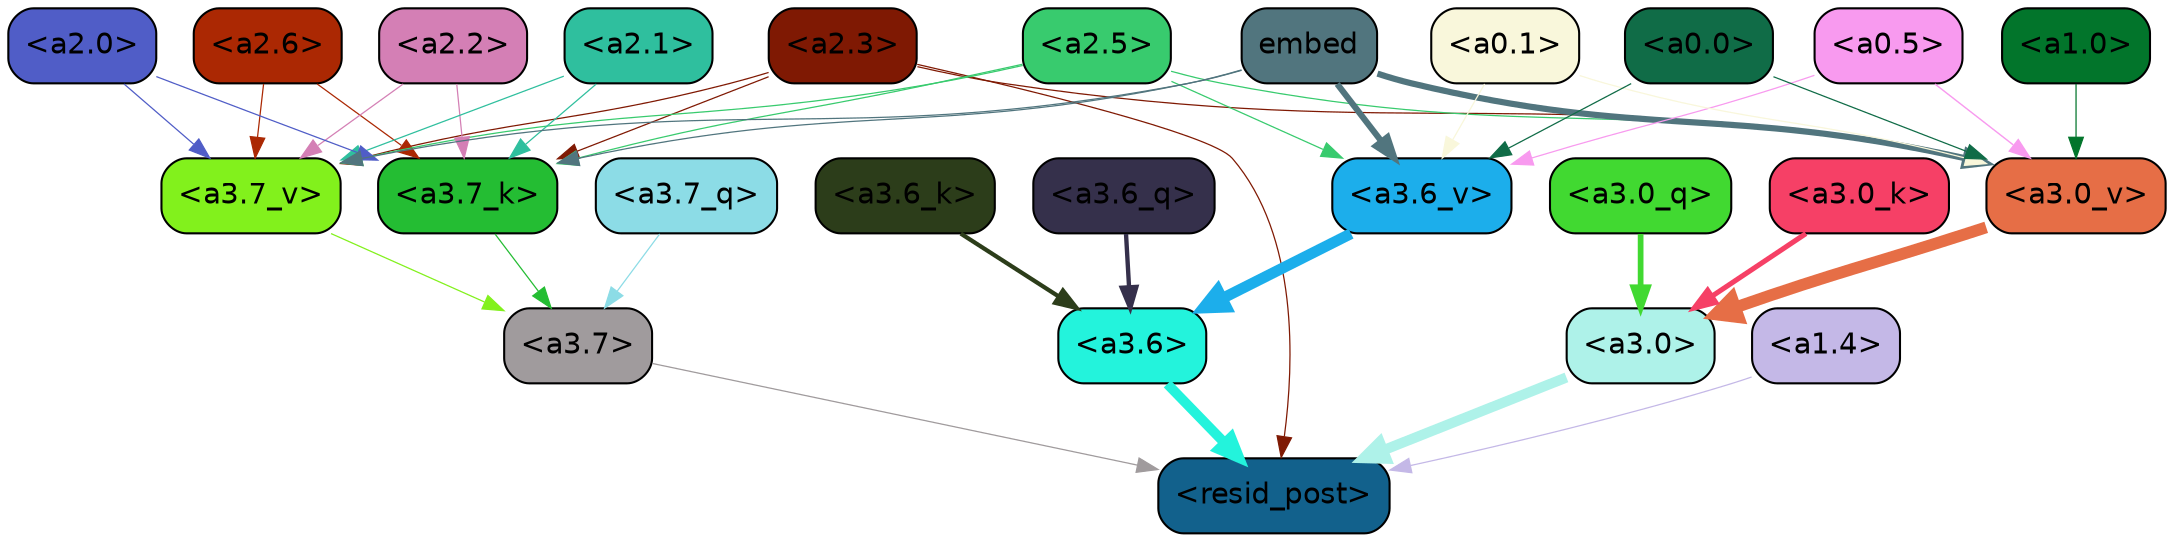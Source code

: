 strict digraph "" {
	graph [bgcolor=transparent,
		layout=dot,
		overlap=false,
		splines=true
	];
	"<a3.7>"	[color=black,
		fillcolor="#a09b9d",
		fontname=Helvetica,
		shape=box,
		style="filled, rounded"];
	"<resid_post>"	[color=black,
		fillcolor="#12618c",
		fontname=Helvetica,
		shape=box,
		style="filled, rounded"];
	"<a3.7>" -> "<resid_post>"	[color="#a09b9d",
		penwidth=0.6];
	"<a3.6>"	[color=black,
		fillcolor="#23f3dc",
		fontname=Helvetica,
		shape=box,
		style="filled, rounded"];
	"<a3.6>" -> "<resid_post>"	[color="#23f3dc",
		penwidth=4.753257989883423];
	"<a3.0>"	[color=black,
		fillcolor="#aef2e9",
		fontname=Helvetica,
		shape=box,
		style="filled, rounded"];
	"<a3.0>" -> "<resid_post>"	[color="#aef2e9",
		penwidth=4.90053927898407];
	"<a2.3>"	[color=black,
		fillcolor="#7f1903",
		fontname=Helvetica,
		shape=box,
		style="filled, rounded"];
	"<a2.3>" -> "<resid_post>"	[color="#7f1903",
		penwidth=0.6];
	"<a3.7_k>"	[color=black,
		fillcolor="#24bd33",
		fontname=Helvetica,
		shape=box,
		style="filled, rounded"];
	"<a2.3>" -> "<a3.7_k>"	[color="#7f1903",
		penwidth=0.6];
	"<a3.7_v>"	[color=black,
		fillcolor="#82f11c",
		fontname=Helvetica,
		shape=box,
		style="filled, rounded"];
	"<a2.3>" -> "<a3.7_v>"	[color="#7f1903",
		penwidth=0.6];
	"<a3.0_v>"	[color=black,
		fillcolor="#e66e46",
		fontname=Helvetica,
		shape=box,
		style="filled, rounded"];
	"<a2.3>" -> "<a3.0_v>"	[color="#7f1903",
		penwidth=0.6];
	"<a1.4>"	[color=black,
		fillcolor="#c4b8e7",
		fontname=Helvetica,
		shape=box,
		style="filled, rounded"];
	"<a1.4>" -> "<resid_post>"	[color="#c4b8e7",
		penwidth=0.6];
	"<a3.7_q>"	[color=black,
		fillcolor="#8cdce6",
		fontname=Helvetica,
		shape=box,
		style="filled, rounded"];
	"<a3.7_q>" -> "<a3.7>"	[color="#8cdce6",
		penwidth=0.6];
	"<a3.6_q>"	[color=black,
		fillcolor="#35304b",
		fontname=Helvetica,
		shape=box,
		style="filled, rounded"];
	"<a3.6_q>" -> "<a3.6>"	[color="#35304b",
		penwidth=2.091020345687866];
	"<a3.0_q>"	[color=black,
		fillcolor="#41d931",
		fontname=Helvetica,
		shape=box,
		style="filled, rounded"];
	"<a3.0_q>" -> "<a3.0>"	[color="#41d931",
		penwidth=2.7421876192092896];
	"<a3.7_k>" -> "<a3.7>"	[color="#24bd33",
		penwidth=0.6];
	"<a3.6_k>"	[color=black,
		fillcolor="#2c3d1a",
		fontname=Helvetica,
		shape=box,
		style="filled, rounded"];
	"<a3.6_k>" -> "<a3.6>"	[color="#2c3d1a",
		penwidth=2.048597991466522];
	"<a3.0_k>"	[color=black,
		fillcolor="#f64066",
		fontname=Helvetica,
		shape=box,
		style="filled, rounded"];
	"<a3.0_k>" -> "<a3.0>"	[color="#f64066",
		penwidth=2.476402521133423];
	"<a3.7_v>" -> "<a3.7>"	[color="#82f11c",
		penwidth=0.6];
	"<a3.6_v>"	[color=black,
		fillcolor="#1caeeb",
		fontname=Helvetica,
		shape=box,
		style="filled, rounded"];
	"<a3.6_v>" -> "<a3.6>"	[color="#1caeeb",
		penwidth=5.2550448179244995];
	"<a3.0_v>" -> "<a3.0>"	[color="#e66e46",
		penwidth=5.652270674705505];
	"<a2.6>"	[color=black,
		fillcolor="#ab2803",
		fontname=Helvetica,
		shape=box,
		style="filled, rounded"];
	"<a2.6>" -> "<a3.7_k>"	[color="#ab2803",
		penwidth=0.6];
	"<a2.6>" -> "<a3.7_v>"	[color="#ab2803",
		penwidth=0.6];
	"<a2.5>"	[color=black,
		fillcolor="#38cb6e",
		fontname=Helvetica,
		shape=box,
		style="filled, rounded"];
	"<a2.5>" -> "<a3.7_k>"	[color="#38cb6e",
		penwidth=0.6];
	"<a2.5>" -> "<a3.7_v>"	[color="#38cb6e",
		penwidth=0.6];
	"<a2.5>" -> "<a3.6_v>"	[color="#38cb6e",
		penwidth=0.6];
	"<a2.5>" -> "<a3.0_v>"	[color="#38cb6e",
		penwidth=0.6];
	"<a2.2>"	[color=black,
		fillcolor="#d47fb5",
		fontname=Helvetica,
		shape=box,
		style="filled, rounded"];
	"<a2.2>" -> "<a3.7_k>"	[color="#d47fb5",
		penwidth=0.6];
	"<a2.2>" -> "<a3.7_v>"	[color="#d47fb5",
		penwidth=0.6];
	"<a2.1>"	[color=black,
		fillcolor="#2fbf9e",
		fontname=Helvetica,
		shape=box,
		style="filled, rounded"];
	"<a2.1>" -> "<a3.7_k>"	[color="#2fbf9e",
		penwidth=0.6];
	"<a2.1>" -> "<a3.7_v>"	[color="#2fbf9e",
		penwidth=0.6];
	"<a2.0>"	[color=black,
		fillcolor="#505dc7",
		fontname=Helvetica,
		shape=box,
		style="filled, rounded"];
	"<a2.0>" -> "<a3.7_k>"	[color="#505dc7",
		penwidth=0.6];
	"<a2.0>" -> "<a3.7_v>"	[color="#505dc7",
		penwidth=0.6];
	embed	[color=black,
		fillcolor="#51757e",
		fontname=Helvetica,
		shape=box,
		style="filled, rounded"];
	embed -> "<a3.7_k>"	[color="#51757e",
		penwidth=0.6];
	embed -> "<a3.7_v>"	[color="#51757e",
		penwidth=0.6];
	embed -> "<a3.6_v>"	[color="#51757e",
		penwidth=2.9556376338005066];
	embed -> "<a3.0_v>"	[color="#51757e",
		penwidth=2.972973108291626];
	"<a0.5>"	[color=black,
		fillcolor="#f89aef",
		fontname=Helvetica,
		shape=box,
		style="filled, rounded"];
	"<a0.5>" -> "<a3.6_v>"	[color="#f89aef",
		penwidth=0.6];
	"<a0.5>" -> "<a3.0_v>"	[color="#f89aef",
		penwidth=0.6790935099124908];
	"<a0.1>"	[color=black,
		fillcolor="#f9f7db",
		fontname=Helvetica,
		shape=box,
		style="filled, rounded"];
	"<a0.1>" -> "<a3.6_v>"	[color="#f9f7db",
		penwidth=0.6];
	"<a0.1>" -> "<a3.0_v>"	[color="#f9f7db",
		penwidth=0.6];
	"<a0.0>"	[color=black,
		fillcolor="#106c47",
		fontname=Helvetica,
		shape=box,
		style="filled, rounded"];
	"<a0.0>" -> "<a3.6_v>"	[color="#106c47",
		penwidth=0.6];
	"<a0.0>" -> "<a3.0_v>"	[color="#106c47",
		penwidth=0.6];
	"<a1.0>"	[color=black,
		fillcolor="#02752b",
		fontname=Helvetica,
		shape=box,
		style="filled, rounded"];
	"<a1.0>" -> "<a3.0_v>"	[color="#02752b",
		penwidth=0.6];
}
